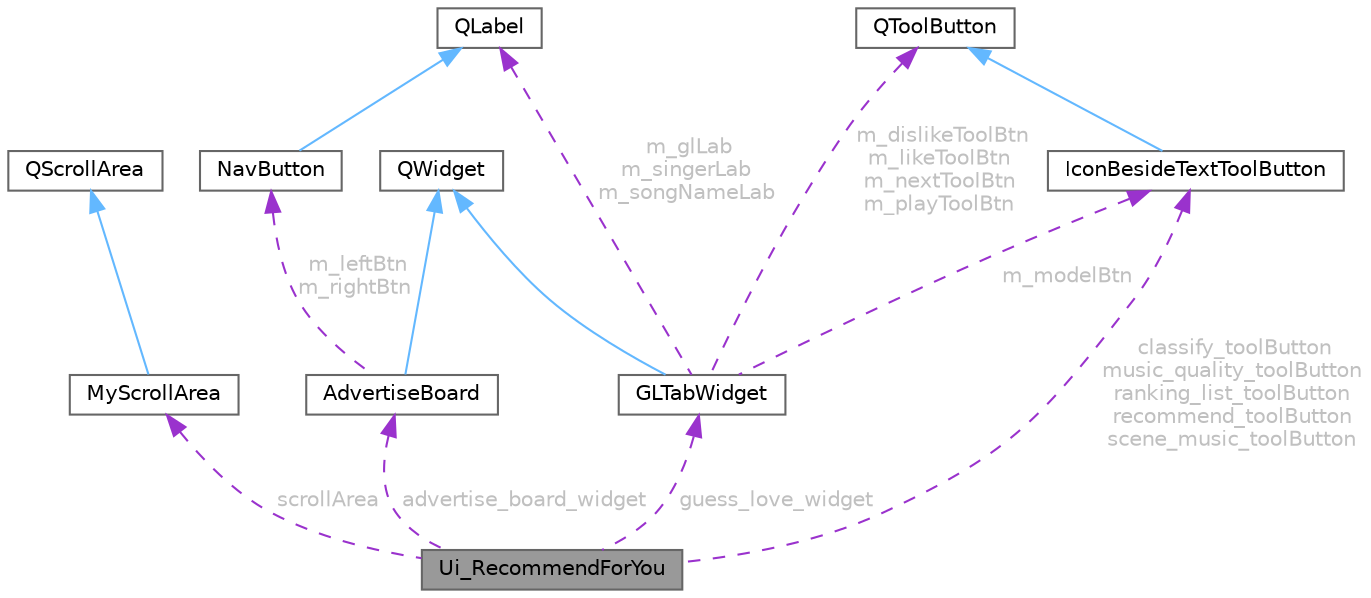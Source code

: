 digraph "Ui_RecommendForYou"
{
 // LATEX_PDF_SIZE
  bgcolor="transparent";
  edge [fontname=Helvetica,fontsize=10,labelfontname=Helvetica,labelfontsize=10];
  node [fontname=Helvetica,fontsize=10,shape=box,height=0.2,width=0.4];
  Node1 [id="Node000001",label="Ui_RecommendForYou",height=0.2,width=0.4,color="gray40", fillcolor="grey60", style="filled", fontcolor="black",tooltip=" "];
  Node2 -> Node1 [id="edge1_Node000001_Node000002",dir="back",color="darkorchid3",style="dashed",tooltip=" ",label=" scrollArea",fontcolor="grey" ];
  Node2 [id="Node000002",label="MyScrollArea",height=0.2,width=0.4,color="gray40", fillcolor="white", style="filled",URL="$class_my_scroll_area.html",tooltip="自定义滚动区域类，继承自 QScrollArea，支持平滑滚动和返回顶部功能"];
  Node3 -> Node2 [id="edge2_Node000002_Node000003",dir="back",color="steelblue1",style="solid",tooltip=" "];
  Node3 [id="Node000003",label="QScrollArea",height=0.2,width=0.4,color="gray40", fillcolor="white", style="filled",tooltip=" "];
  Node4 -> Node1 [id="edge3_Node000001_Node000004",dir="back",color="darkorchid3",style="dashed",tooltip=" ",label=" guess_love_widget",fontcolor="grey" ];
  Node4 [id="Node000004",label="GLTabWidget",height=0.2,width=0.4,color="gray40", fillcolor="white", style="filled",URL="$class_g_l_tab_widget.html",tooltip="“猜你喜欢”推荐界面类，管理模式选择、歌曲信息和交互按钮"];
  Node5 -> Node4 [id="edge4_Node000004_Node000005",dir="back",color="steelblue1",style="solid",tooltip=" "];
  Node5 [id="Node000005",label="QWidget",height=0.2,width=0.4,color="gray40", fillcolor="white", style="filled",tooltip=" "];
  Node6 -> Node4 [id="edge5_Node000004_Node000006",dir="back",color="darkorchid3",style="dashed",tooltip=" ",label=" m_glLab\nm_singerLab\nm_songNameLab",fontcolor="grey" ];
  Node6 [id="Node000006",label="QLabel",height=0.2,width=0.4,color="gray40", fillcolor="white", style="filled",URL="$class_q_label.html",tooltip="标签控件类"];
  Node7 -> Node4 [id="edge6_Node000004_Node000007",dir="back",color="darkorchid3",style="dashed",tooltip=" ",label=" m_modelBtn",fontcolor="grey" ];
  Node7 [id="Node000007",label="IconBesideTextToolButton",height=0.2,width=0.4,color="gray40", fillcolor="white", style="filled",URL="$class_icon_beside_text_tool_button.html",tooltip="自定义工具按钮类，图标与文本并排"];
  Node8 -> Node7 [id="edge7_Node000007_Node000008",dir="back",color="steelblue1",style="solid",tooltip=" "];
  Node8 [id="Node000008",label="QToolButton",height=0.2,width=0.4,color="gray40", fillcolor="white", style="filled",URL="$class_q_tool_button.html",tooltip="工具按钮类"];
  Node8 -> Node4 [id="edge8_Node000004_Node000008",dir="back",color="darkorchid3",style="dashed",tooltip=" ",label=" m_dislikeToolBtn\nm_likeToolBtn\nm_nextToolBtn\nm_playToolBtn",fontcolor="grey" ];
  Node9 -> Node1 [id="edge9_Node000001_Node000009",dir="back",color="darkorchid3",style="dashed",tooltip=" ",label=" advertise_board_widget",fontcolor="grey" ];
  Node9 [id="Node000009",label="AdvertiseBoard",height=0.2,width=0.4,color="gray40", fillcolor="white", style="filled",URL="$class_advertise_board.html",tooltip="广告轮播界面类，管理海报展示和导航"];
  Node5 -> Node9 [id="edge10_Node000009_Node000005",dir="back",color="steelblue1",style="solid",tooltip=" "];
  Node10 -> Node9 [id="edge11_Node000009_Node000010",dir="back",color="darkorchid3",style="dashed",tooltip=" ",label=" m_leftBtn\nm_rightBtn",fontcolor="grey" ];
  Node10 [id="Node000010",label="NavButton",height=0.2,width=0.4,color="gray40", fillcolor="white", style="filled",URL="$class_nav_button.html",tooltip="导航按钮类，用于广告轮播的左右切换"];
  Node6 -> Node10 [id="edge12_Node000010_Node000006",dir="back",color="steelblue1",style="solid",tooltip=" "];
  Node7 -> Node1 [id="edge13_Node000001_Node000007",dir="back",color="darkorchid3",style="dashed",tooltip=" ",label=" classify_toolButton\nmusic_quality_toolButton\nranking_list_toolButton\nrecommend_toolButton\nscene_music_toolButton",fontcolor="grey" ];
}
